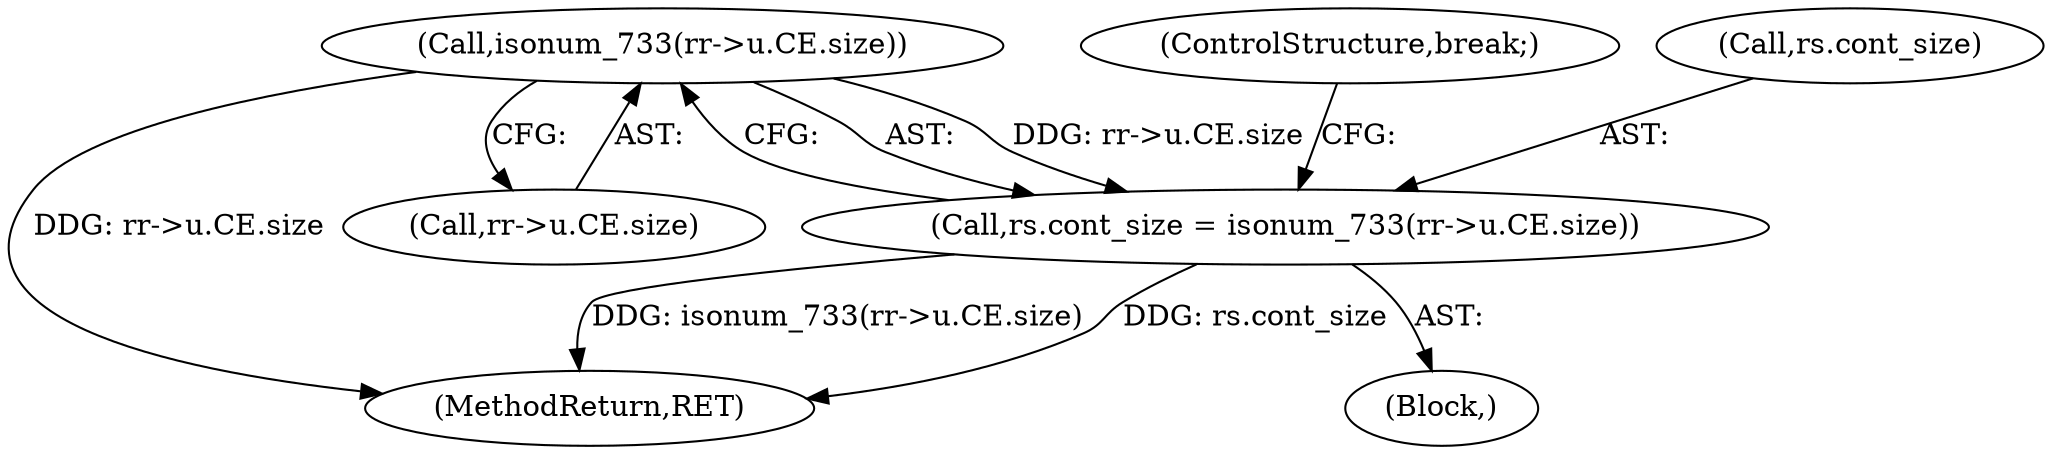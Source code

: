 digraph "0_linux_410dd3cf4c9b36f27ed4542ee18b1af5e68645a4_2@pointer" {
"1000290" [label="(Call,isonum_733(rr->u.CE.size))"];
"1000286" [label="(Call,rs.cont_size = isonum_733(rr->u.CE.size))"];
"1000298" [label="(ControlStructure,break;)"];
"1000233" [label="(Block,)"];
"1001007" [label="(MethodReturn,RET)"];
"1000286" [label="(Call,rs.cont_size = isonum_733(rr->u.CE.size))"];
"1000291" [label="(Call,rr->u.CE.size)"];
"1000287" [label="(Call,rs.cont_size)"];
"1000290" [label="(Call,isonum_733(rr->u.CE.size))"];
"1000290" -> "1000286"  [label="AST: "];
"1000290" -> "1000291"  [label="CFG: "];
"1000291" -> "1000290"  [label="AST: "];
"1000286" -> "1000290"  [label="CFG: "];
"1000290" -> "1001007"  [label="DDG: rr->u.CE.size"];
"1000290" -> "1000286"  [label="DDG: rr->u.CE.size"];
"1000286" -> "1000233"  [label="AST: "];
"1000287" -> "1000286"  [label="AST: "];
"1000298" -> "1000286"  [label="CFG: "];
"1000286" -> "1001007"  [label="DDG: isonum_733(rr->u.CE.size)"];
"1000286" -> "1001007"  [label="DDG: rs.cont_size"];
}
